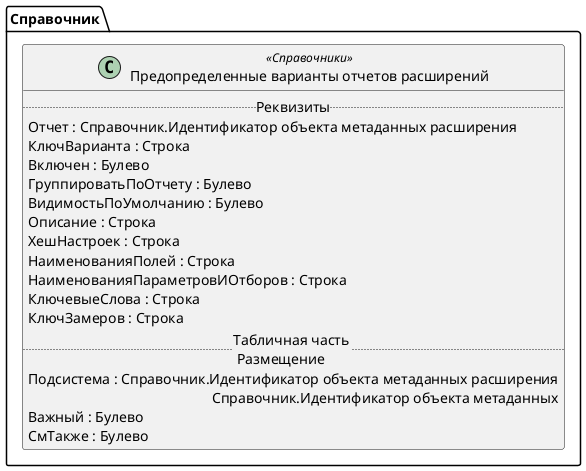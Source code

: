 ﻿@startuml ПредопределенныеВариантыОтчетовРасширений
'!include templates.wsd
'..\include templates.wsd
class Справочник.ПредопределенныеВариантыОтчетовРасширений as "Предопределенные варианты отчетов расширений" <<Справочники>>
{
..Реквизиты..
Отчет : Справочник.Идентификатор объекта метаданных расширения
КлючВарианта : Строка
Включен : Булево
ГруппироватьПоОтчету : Булево
ВидимостьПоУмолчанию : Булево
Описание : Строка
ХешНастроек : Строка
НаименованияПолей : Строка
НаименованияПараметровИОтборов : Строка
КлючевыеСлова : Строка
КлючЗамеров : Строка
..Табличная часть \n Размещение..
Подсистема : Справочник.Идентификатор объекта метаданных расширения\rСправочник.Идентификатор объекта метаданных
Важный : Булево
СмТакже : Булево
}
@enduml
